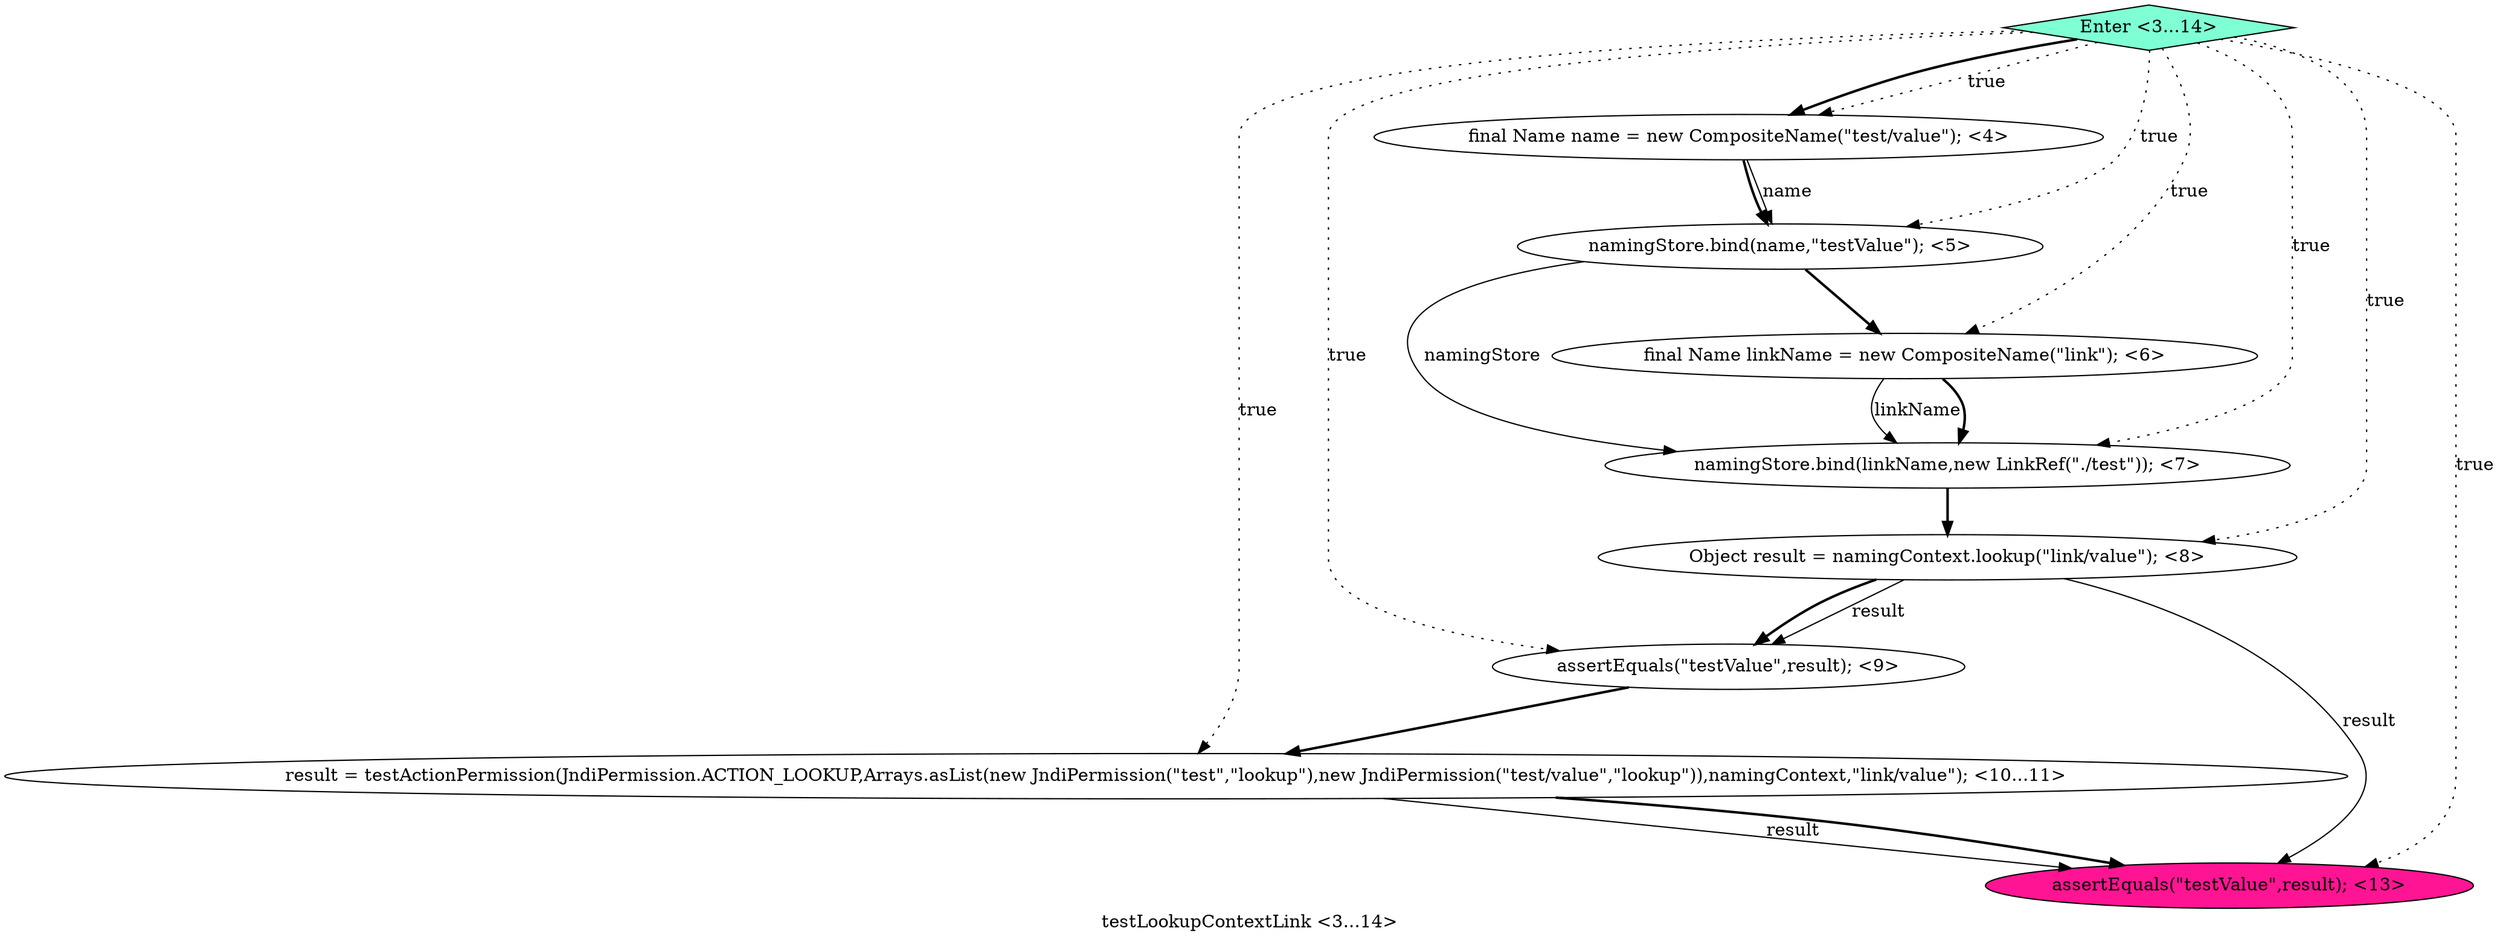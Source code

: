 digraph PDG {
label = "testLookupContextLink <3...14>";
0.0 [style = filled, label = "final Name name = new CompositeName(\"test/value\"); <4>", fillcolor = white, shape = ellipse];
0.6 [style = filled, label = "result = testActionPermission(JndiPermission.ACTION_LOOKUP,Arrays.asList(new JndiPermission(\"test\",\"lookup\"),new JndiPermission(\"test/value\",\"lookup\")),namingContext,\"link/value\"); <10...11>", fillcolor = white, shape = ellipse];
0.1 [style = filled, label = "namingStore.bind(name,\"testValue\"); <5>", fillcolor = white, shape = ellipse];
0.2 [style = filled, label = "final Name linkName = new CompositeName(\"link\"); <6>", fillcolor = white, shape = ellipse];
0.8 [style = filled, label = "Enter <3...14>", fillcolor = aquamarine, shape = diamond];
0.5 [style = filled, label = "assertEquals(\"testValue\",result); <9>", fillcolor = white, shape = ellipse];
0.3 [style = filled, label = "namingStore.bind(linkName,new LinkRef(\"./test\")); <7>", fillcolor = white, shape = ellipse];
0.7 [style = filled, label = "assertEquals(\"testValue\",result); <13>", fillcolor = deeppink, shape = ellipse];
0.4 [style = filled, label = "Object result = namingContext.lookup(\"link/value\"); <8>", fillcolor = white, shape = ellipse];
0.0 -> 0.1 [style = solid, label="name"];
0.0 -> 0.1 [style = bold, label=""];
0.1 -> 0.2 [style = bold, label=""];
0.1 -> 0.3 [style = solid, label="namingStore"];
0.2 -> 0.3 [style = solid, label="linkName"];
0.2 -> 0.3 [style = bold, label=""];
0.3 -> 0.4 [style = bold, label=""];
0.4 -> 0.5 [style = solid, label="result"];
0.4 -> 0.5 [style = bold, label=""];
0.4 -> 0.7 [style = solid, label="result"];
0.5 -> 0.6 [style = bold, label=""];
0.6 -> 0.7 [style = solid, label="result"];
0.6 -> 0.7 [style = bold, label=""];
0.8 -> 0.0 [style = dotted, label="true"];
0.8 -> 0.0 [style = bold, label=""];
0.8 -> 0.1 [style = dotted, label="true"];
0.8 -> 0.2 [style = dotted, label="true"];
0.8 -> 0.3 [style = dotted, label="true"];
0.8 -> 0.4 [style = dotted, label="true"];
0.8 -> 0.5 [style = dotted, label="true"];
0.8 -> 0.6 [style = dotted, label="true"];
0.8 -> 0.7 [style = dotted, label="true"];
}
